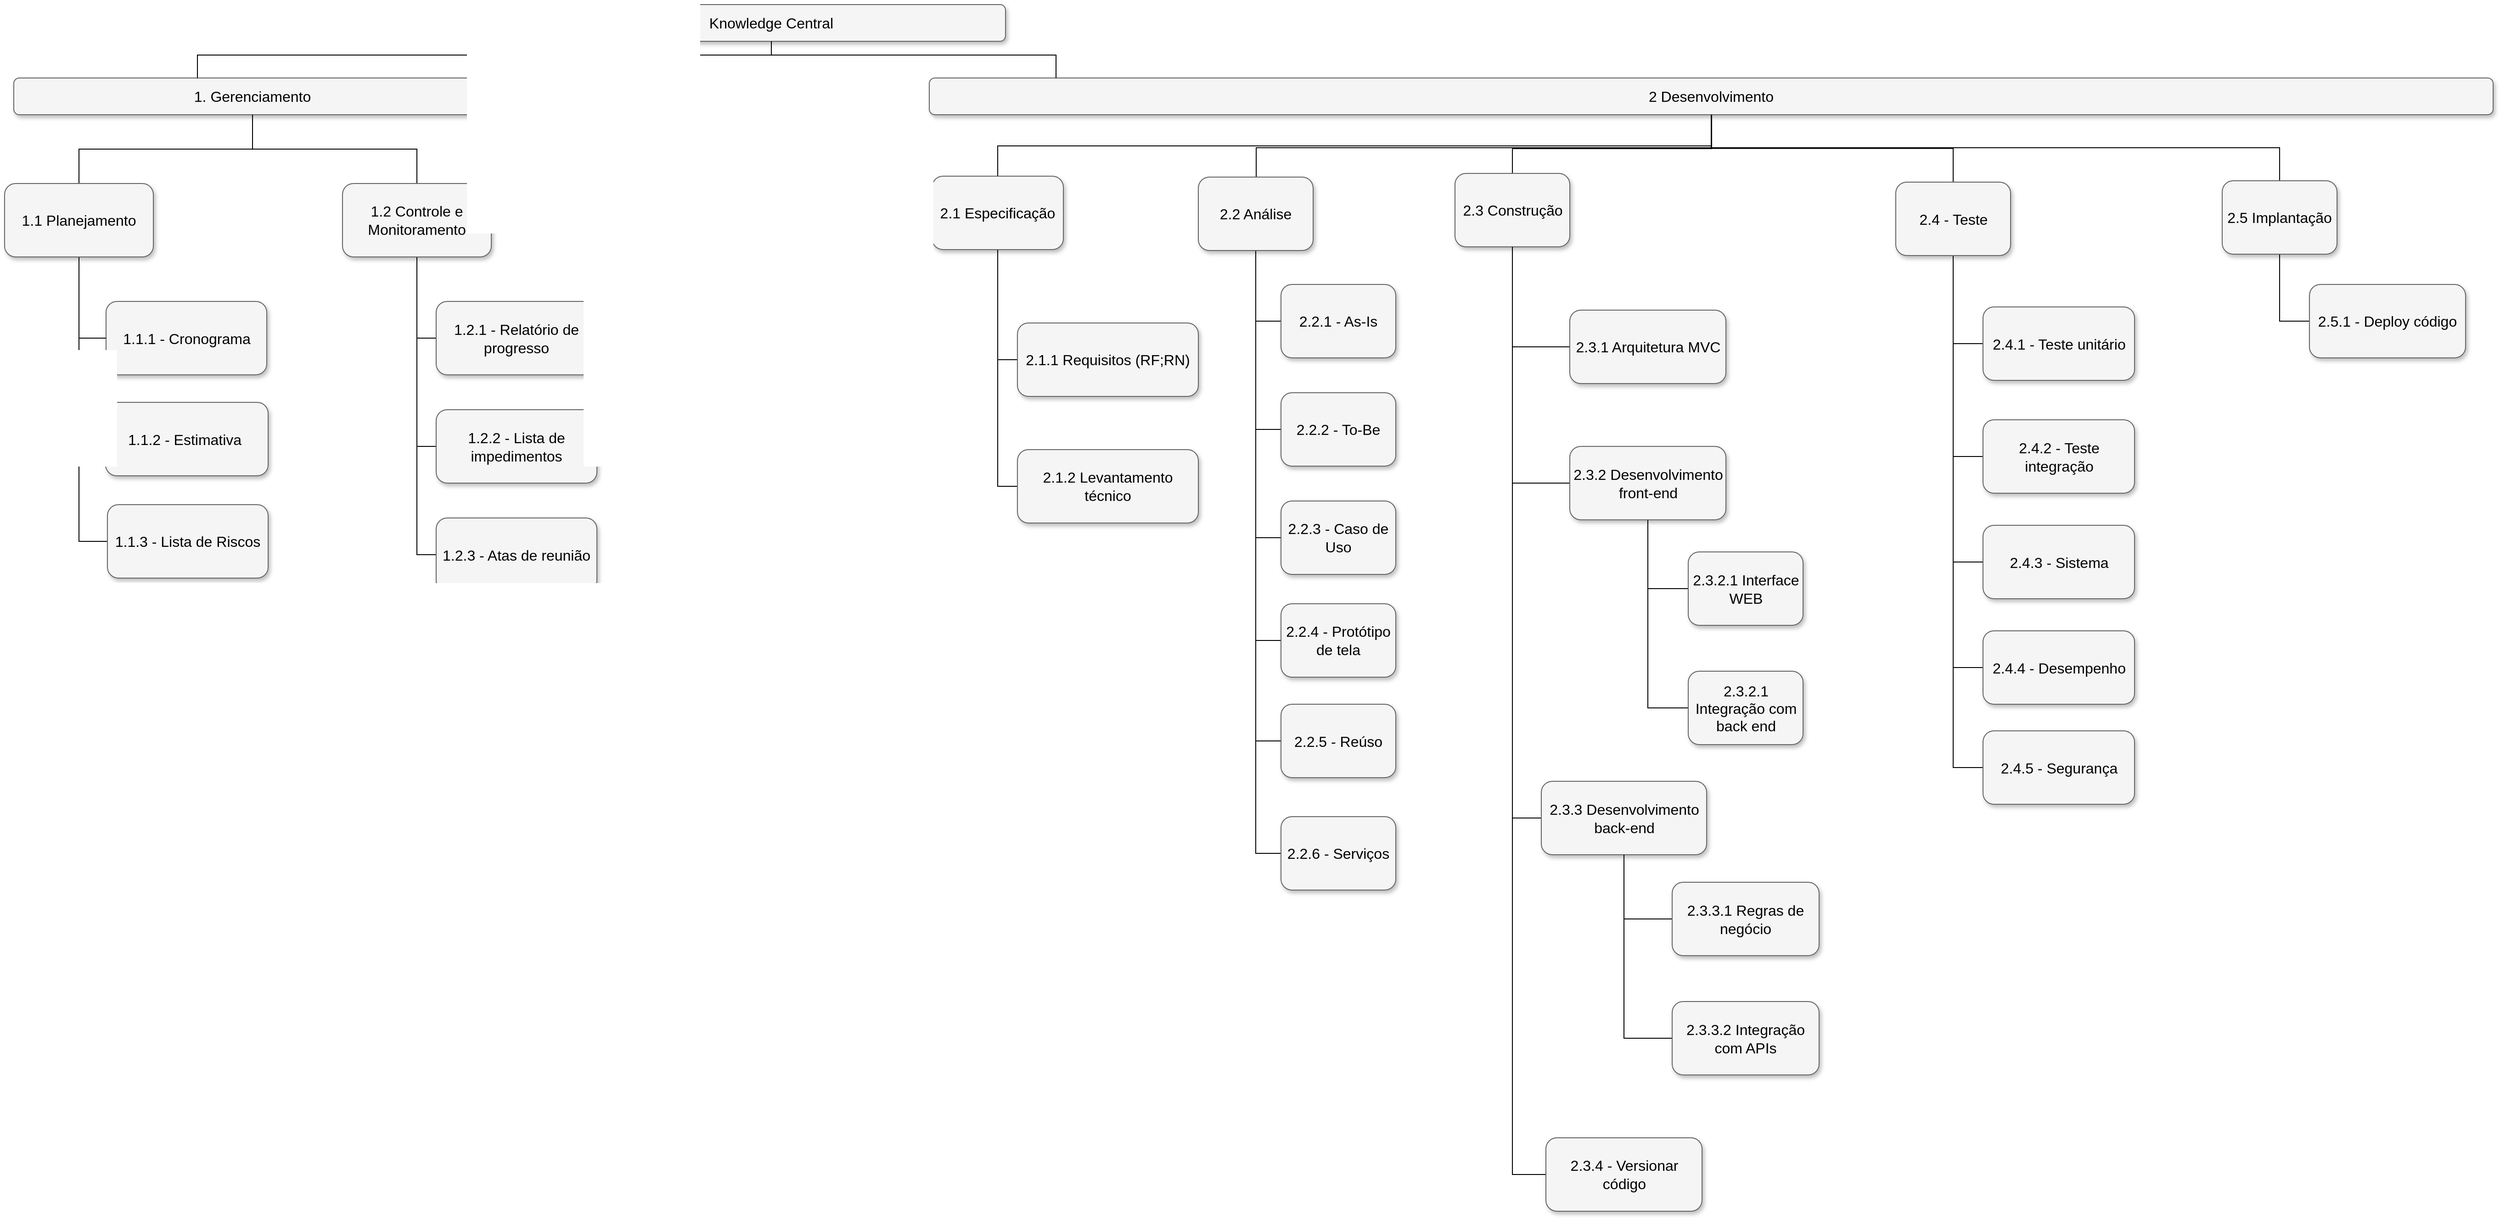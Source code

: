 <mxfile version="11.3.0" type="device" pages="1"><diagram name="Page-1" id="b98fa263-6416-c6ec-5b7d-78bf54ef71d0"><mxGraphModel dx="1422" dy="745" grid="1" gridSize="10" guides="1" tooltips="1" connect="1" arrows="1" fold="1" page="1" pageScale="1.5" pageWidth="1169" pageHeight="826" background="#ffffff" math="0" shadow="0"><root><mxCell id="0" style=";html=1;"/><mxCell id="1" style=";html=1;" parent="0"/><mxCell id="303ed1de8c2c98b4-4" value="Knowledge Central" style="whiteSpace=wrap;html=1;rounded=1;shadow=1;strokeWidth=1;fontSize=16;align=center;fillColor=#f5f5f5;strokeColor=#666666;" parent="1" vertex="1"><mxGeometry x="630" y="335" width="510" height="40" as="geometry"/></mxCell><mxCell id="303ed1de8c2c98b4-7" value="1. Gerenciamento" style="whiteSpace=wrap;html=1;rounded=1;shadow=1;strokeWidth=1;fontSize=16;align=center;fillColor=#f5f5f5;strokeColor=#666666;" parent="1" vertex="1"><mxGeometry x="60" y="415" width="520" height="40" as="geometry"/></mxCell><mxCell id="303ed1de8c2c98b4-8" value="2 Desenvolvimento" style="whiteSpace=wrap;html=1;rounded=1;shadow=1;strokeWidth=1;fontSize=16;align=center;fillColor=#f5f5f5;strokeColor=#666666;" parent="1" vertex="1"><mxGeometry x="1057" y="415" width="1703" height="40" as="geometry"/></mxCell><mxCell id="303ed1de8c2c98b4-15" value="1.1.1 - Cronograma" style="whiteSpace=wrap;html=1;rounded=1;shadow=1;strokeWidth=1;fontSize=16;align=center;fillColor=#f5f5f5;strokeColor=#666666;" parent="1" vertex="1"><mxGeometry x="160.5" y="658.5" width="175" height="80" as="geometry"/></mxCell><mxCell id="_Aa7M4CnBgth9nW1E9B0-13" value="" style="edgeStyle=orthogonalEdgeStyle;rounded=0;orthogonalLoop=1;jettySize=auto;html=1;endArrow=none;endFill=0;" edge="1" parent="1" source="303ed1de8c2c98b4-16" target="303ed1de8c2c98b4-7"><mxGeometry relative="1" as="geometry"/></mxCell><mxCell id="_Aa7M4CnBgth9nW1E9B0-81" style="edgeStyle=orthogonalEdgeStyle;rounded=0;orthogonalLoop=1;jettySize=auto;html=1;exitX=0.5;exitY=1;exitDx=0;exitDy=0;entryX=0;entryY=0.5;entryDx=0;entryDy=0;endArrow=none;endFill=0;" edge="1" parent="1" source="303ed1de8c2c98b4-16" target="303ed1de8c2c98b4-15"><mxGeometry relative="1" as="geometry"/></mxCell><mxCell id="_Aa7M4CnBgth9nW1E9B0-82" style="edgeStyle=orthogonalEdgeStyle;rounded=0;orthogonalLoop=1;jettySize=auto;html=1;exitX=0.5;exitY=1;exitDx=0;exitDy=0;entryX=0;entryY=0.5;entryDx=0;entryDy=0;endArrow=none;endFill=0;" edge="1" parent="1" source="303ed1de8c2c98b4-16" target="303ed1de8c2c98b4-69"><mxGeometry relative="1" as="geometry"/></mxCell><mxCell id="_Aa7M4CnBgth9nW1E9B0-83" style="edgeStyle=orthogonalEdgeStyle;rounded=0;orthogonalLoop=1;jettySize=auto;html=1;exitX=0.5;exitY=1;exitDx=0;exitDy=0;entryX=0;entryY=0.5;entryDx=0;entryDy=0;endArrow=none;endFill=0;" edge="1" parent="1" source="303ed1de8c2c98b4-16" target="303ed1de8c2c98b4-70"><mxGeometry relative="1" as="geometry"/></mxCell><mxCell id="303ed1de8c2c98b4-16" value="1.1 Planejamento" style="whiteSpace=wrap;html=1;rounded=1;shadow=1;strokeWidth=1;fontSize=16;align=center;fillColor=#f5f5f5;strokeColor=#666666;" parent="1" vertex="1"><mxGeometry x="50" y="530" width="162" height="80" as="geometry"/></mxCell><mxCell id="_Aa7M4CnBgth9nW1E9B0-10" value="" style="edgeStyle=orthogonalEdgeStyle;rounded=0;orthogonalLoop=1;jettySize=auto;html=1;endArrow=none;endFill=0;" edge="1" parent="1" source="303ed1de8c2c98b4-17" target="303ed1de8c2c98b4-8"><mxGeometry relative="1" as="geometry"><Array as="points"><mxPoint x="1132" y="489"/><mxPoint x="1909" y="489"/></Array></mxGeometry></mxCell><mxCell id="_Aa7M4CnBgth9nW1E9B0-24" style="edgeStyle=orthogonalEdgeStyle;rounded=0;orthogonalLoop=1;jettySize=auto;html=1;exitX=0.5;exitY=1;exitDx=0;exitDy=0;entryX=0;entryY=0.5;entryDx=0;entryDy=0;endArrow=none;endFill=0;" edge="1" parent="1" source="303ed1de8c2c98b4-17" target="_Aa7M4CnBgth9nW1E9B0-18"><mxGeometry relative="1" as="geometry"/></mxCell><mxCell id="_Aa7M4CnBgth9nW1E9B0-25" style="edgeStyle=orthogonalEdgeStyle;rounded=0;orthogonalLoop=1;jettySize=auto;html=1;exitX=0.5;exitY=1;exitDx=0;exitDy=0;entryX=0;entryY=0.5;entryDx=0;entryDy=0;endArrow=none;endFill=0;" edge="1" parent="1" source="303ed1de8c2c98b4-17" target="_Aa7M4CnBgth9nW1E9B0-22"><mxGeometry relative="1" as="geometry"/></mxCell><mxCell id="303ed1de8c2c98b4-17" value="2.1 Especificação" style="whiteSpace=wrap;html=1;rounded=1;shadow=1;strokeWidth=1;fontSize=16;align=center;fillColor=#f5f5f5;strokeColor=#666666;" parent="1" vertex="1"><mxGeometry x="1060" y="522" width="143" height="80" as="geometry"/></mxCell><mxCell id="_Aa7M4CnBgth9nW1E9B0-18" value="2.1.1 Requisitos (RF;RN)" style="whiteSpace=wrap;html=1;rounded=1;shadow=1;strokeWidth=1;fontSize=16;align=center;fillColor=#f5f5f5;strokeColor=#666666;" vertex="1" parent="1"><mxGeometry x="1153" y="682" width="197" height="80" as="geometry"/></mxCell><mxCell id="_Aa7M4CnBgth9nW1E9B0-6" value="" style="edgeStyle=orthogonalEdgeStyle;rounded=0;orthogonalLoop=1;jettySize=auto;html=1;endArrow=none;endFill=0;" edge="1" parent="1"><mxGeometry relative="1" as="geometry"><mxPoint x="1413" y="525" as="sourcePoint"/><mxPoint x="1909" y="457" as="targetPoint"/><Array as="points"><mxPoint x="1413" y="491"/><mxPoint x="1909" y="491"/></Array></mxGeometry></mxCell><mxCell id="_Aa7M4CnBgth9nW1E9B0-95" style="edgeStyle=orthogonalEdgeStyle;rounded=0;orthogonalLoop=1;jettySize=auto;html=1;exitX=0.5;exitY=1;exitDx=0;exitDy=0;entryX=0;entryY=0.5;entryDx=0;entryDy=0;endArrow=none;endFill=0;" edge="1" parent="1" source="303ed1de8c2c98b4-27" target="_Aa7M4CnBgth9nW1E9B0-26"><mxGeometry relative="1" as="geometry"/></mxCell><mxCell id="_Aa7M4CnBgth9nW1E9B0-96" style="edgeStyle=orthogonalEdgeStyle;rounded=0;orthogonalLoop=1;jettySize=auto;html=1;exitX=0.5;exitY=1;exitDx=0;exitDy=0;entryX=0;entryY=0.5;entryDx=0;entryDy=0;endArrow=none;endFill=0;" edge="1" parent="1" source="303ed1de8c2c98b4-27" target="_Aa7M4CnBgth9nW1E9B0-28"><mxGeometry relative="1" as="geometry"/></mxCell><mxCell id="_Aa7M4CnBgth9nW1E9B0-97" style="edgeStyle=orthogonalEdgeStyle;rounded=0;orthogonalLoop=1;jettySize=auto;html=1;exitX=0.5;exitY=1;exitDx=0;exitDy=0;entryX=0;entryY=0.5;entryDx=0;entryDy=0;endArrow=none;endFill=0;" edge="1" parent="1" source="303ed1de8c2c98b4-27" target="_Aa7M4CnBgth9nW1E9B0-31"><mxGeometry relative="1" as="geometry"/></mxCell><mxCell id="_Aa7M4CnBgth9nW1E9B0-98" style="edgeStyle=orthogonalEdgeStyle;rounded=0;orthogonalLoop=1;jettySize=auto;html=1;exitX=0.5;exitY=1;exitDx=0;exitDy=0;entryX=0;entryY=0.5;entryDx=0;entryDy=0;endArrow=none;endFill=0;" edge="1" parent="1" source="303ed1de8c2c98b4-27" target="_Aa7M4CnBgth9nW1E9B0-37"><mxGeometry relative="1" as="geometry"/></mxCell><mxCell id="_Aa7M4CnBgth9nW1E9B0-99" style="edgeStyle=orthogonalEdgeStyle;rounded=0;orthogonalLoop=1;jettySize=auto;html=1;exitX=0.5;exitY=1;exitDx=0;exitDy=0;entryX=0;entryY=0.5;entryDx=0;entryDy=0;endArrow=none;endFill=0;" edge="1" parent="1" source="303ed1de8c2c98b4-27" target="_Aa7M4CnBgth9nW1E9B0-90"><mxGeometry relative="1" as="geometry"/></mxCell><mxCell id="_Aa7M4CnBgth9nW1E9B0-103" style="edgeStyle=orthogonalEdgeStyle;rounded=0;orthogonalLoop=1;jettySize=auto;html=1;exitX=0.5;exitY=1;exitDx=0;exitDy=0;entryX=0;entryY=0.5;entryDx=0;entryDy=0;endArrow=none;endFill=0;" edge="1" parent="1" source="303ed1de8c2c98b4-27" target="_Aa7M4CnBgth9nW1E9B0-102"><mxGeometry relative="1" as="geometry"/></mxCell><mxCell id="303ed1de8c2c98b4-27" value="2.2 Análise" style="whiteSpace=wrap;html=1;rounded=1;shadow=1;strokeWidth=1;fontSize=16;align=center;fillColor=#f5f5f5;strokeColor=#666666;" parent="1" vertex="1"><mxGeometry x="1350" y="523" width="125" height="80" as="geometry"/></mxCell><mxCell id="_Aa7M4CnBgth9nW1E9B0-26" value="2.2.1 - As-Is" style="whiteSpace=wrap;html=1;rounded=1;shadow=1;strokeWidth=1;fontSize=16;align=center;fillColor=#f5f5f5;strokeColor=#666666;" vertex="1" parent="1"><mxGeometry x="1440" y="640" width="125" height="80" as="geometry"/></mxCell><mxCell id="_Aa7M4CnBgth9nW1E9B0-7" value="" style="edgeStyle=orthogonalEdgeStyle;rounded=0;orthogonalLoop=1;jettySize=auto;html=1;endArrow=none;endFill=0;" edge="1" parent="1"><mxGeometry relative="1" as="geometry"><mxPoint x="1692" y="521" as="sourcePoint"/><mxPoint x="1909" y="457" as="targetPoint"/><Array as="points"><mxPoint x="1692" y="492"/><mxPoint x="1909" y="492"/></Array></mxGeometry></mxCell><mxCell id="_Aa7M4CnBgth9nW1E9B0-49" style="edgeStyle=orthogonalEdgeStyle;rounded=0;orthogonalLoop=1;jettySize=auto;html=1;exitX=0.5;exitY=1;exitDx=0;exitDy=0;entryX=0;entryY=0.5;entryDx=0;entryDy=0;endArrow=none;endFill=0;" edge="1" parent="1" source="303ed1de8c2c98b4-37" target="_Aa7M4CnBgth9nW1E9B0-46"><mxGeometry relative="1" as="geometry"/></mxCell><mxCell id="_Aa7M4CnBgth9nW1E9B0-54" style="edgeStyle=orthogonalEdgeStyle;rounded=0;orthogonalLoop=1;jettySize=auto;html=1;exitX=0.5;exitY=1;exitDx=0;exitDy=0;entryX=0;entryY=0.5;entryDx=0;entryDy=0;endArrow=none;endFill=0;" edge="1" parent="1" source="303ed1de8c2c98b4-37" target="_Aa7M4CnBgth9nW1E9B0-47"><mxGeometry relative="1" as="geometry"/></mxCell><mxCell id="_Aa7M4CnBgth9nW1E9B0-55" style="edgeStyle=orthogonalEdgeStyle;rounded=0;orthogonalLoop=1;jettySize=auto;html=1;exitX=0.5;exitY=1;exitDx=0;exitDy=0;entryX=0;entryY=0.5;entryDx=0;entryDy=0;endArrow=none;endFill=0;" edge="1" parent="1" source="303ed1de8c2c98b4-37" target="_Aa7M4CnBgth9nW1E9B0-48"><mxGeometry relative="1" as="geometry"/></mxCell><mxCell id="303ed1de8c2c98b4-37" value="2.3 Construção" style="whiteSpace=wrap;html=1;rounded=1;shadow=1;strokeWidth=1;fontSize=16;align=center;fillColor=#f5f5f5;strokeColor=#666666;" parent="1" vertex="1"><mxGeometry x="1629.5" y="519" width="125" height="80" as="geometry"/></mxCell><mxCell id="_Aa7M4CnBgth9nW1E9B0-65" value="" style="edgeStyle=orthogonalEdgeStyle;rounded=0;orthogonalLoop=1;jettySize=auto;html=1;endArrow=none;endFill=0;" edge="1" parent="1" source="303ed1de8c2c98b4-47" target="303ed1de8c2c98b4-8"><mxGeometry relative="1" as="geometry"/></mxCell><mxCell id="_Aa7M4CnBgth9nW1E9B0-69" style="edgeStyle=orthogonalEdgeStyle;rounded=0;orthogonalLoop=1;jettySize=auto;html=1;exitX=0.5;exitY=1;exitDx=0;exitDy=0;entryX=0;entryY=0.5;entryDx=0;entryDy=0;endArrow=none;endFill=0;" edge="1" parent="1" source="303ed1de8c2c98b4-47" target="_Aa7M4CnBgth9nW1E9B0-60"><mxGeometry relative="1" as="geometry"/></mxCell><mxCell id="_Aa7M4CnBgth9nW1E9B0-70" style="edgeStyle=orthogonalEdgeStyle;rounded=0;orthogonalLoop=1;jettySize=auto;html=1;exitX=0.5;exitY=1;exitDx=0;exitDy=0;entryX=0;entryY=0.5;entryDx=0;entryDy=0;endArrow=none;endFill=0;" edge="1" parent="1" source="303ed1de8c2c98b4-47" target="_Aa7M4CnBgth9nW1E9B0-61"><mxGeometry relative="1" as="geometry"/></mxCell><mxCell id="_Aa7M4CnBgth9nW1E9B0-71" style="edgeStyle=orthogonalEdgeStyle;rounded=0;orthogonalLoop=1;jettySize=auto;html=1;exitX=0.5;exitY=1;exitDx=0;exitDy=0;entryX=0;entryY=0.5;entryDx=0;entryDy=0;endArrow=none;endFill=0;" edge="1" parent="1" source="303ed1de8c2c98b4-47" target="_Aa7M4CnBgth9nW1E9B0-66"><mxGeometry relative="1" as="geometry"/></mxCell><mxCell id="_Aa7M4CnBgth9nW1E9B0-72" style="edgeStyle=orthogonalEdgeStyle;rounded=0;orthogonalLoop=1;jettySize=auto;html=1;exitX=0.5;exitY=1;exitDx=0;exitDy=0;entryX=0;entryY=0.5;entryDx=0;entryDy=0;endArrow=none;endFill=0;" edge="1" parent="1" source="303ed1de8c2c98b4-47" target="_Aa7M4CnBgth9nW1E9B0-67"><mxGeometry relative="1" as="geometry"/></mxCell><mxCell id="_Aa7M4CnBgth9nW1E9B0-73" style="edgeStyle=orthogonalEdgeStyle;rounded=0;orthogonalLoop=1;jettySize=auto;html=1;exitX=0.5;exitY=1;exitDx=0;exitDy=0;entryX=0;entryY=0.5;entryDx=0;entryDy=0;endArrow=none;endFill=0;" edge="1" parent="1" source="303ed1de8c2c98b4-47" target="_Aa7M4CnBgth9nW1E9B0-68"><mxGeometry relative="1" as="geometry"/></mxCell><mxCell id="303ed1de8c2c98b4-47" value="&lt;span&gt;2.4 - Teste&lt;/span&gt;" style="whiteSpace=wrap;html=1;rounded=1;shadow=1;strokeWidth=1;fontSize=16;align=center;fillColor=#f5f5f5;strokeColor=#666666;" parent="1" vertex="1"><mxGeometry x="2109.5" y="528.5" width="125" height="80" as="geometry"/></mxCell><mxCell id="303ed1de8c2c98b4-69" value="1.1.2 - Estimativa&amp;nbsp;" style="whiteSpace=wrap;html=1;rounded=1;shadow=1;strokeWidth=1;fontSize=16;align=center;fillColor=#f5f5f5;strokeColor=#666666;" parent="1" vertex="1"><mxGeometry x="160" y="768.5" width="177" height="80" as="geometry"/></mxCell><mxCell id="303ed1de8c2c98b4-70" value="1.1.3 - Lista de Riscos" style="whiteSpace=wrap;html=1;rounded=1;shadow=1;strokeWidth=1;fontSize=16;align=center;fillColor=#f5f5f5;strokeColor=#666666;" parent="1" vertex="1"><mxGeometry x="162" y="880" width="175" height="80" as="geometry"/></mxCell><mxCell id="_Aa7M4CnBgth9nW1E9B0-77" style="edgeStyle=orthogonalEdgeStyle;rounded=0;orthogonalLoop=1;jettySize=auto;html=1;exitX=0.5;exitY=1;exitDx=0;exitDy=0;entryX=0;entryY=0.5;entryDx=0;entryDy=0;endArrow=none;endFill=0;" edge="1" parent="1" source="303ed1de8c2c98b4-73" target="_Aa7M4CnBgth9nW1E9B0-76"><mxGeometry relative="1" as="geometry"/></mxCell><mxCell id="_Aa7M4CnBgth9nW1E9B0-78" value="" style="edgeStyle=orthogonalEdgeStyle;rounded=0;orthogonalLoop=1;jettySize=auto;html=1;endArrow=none;endFill=0;" edge="1" parent="1" source="303ed1de8c2c98b4-73" target="303ed1de8c2c98b4-8"><mxGeometry relative="1" as="geometry"/></mxCell><mxCell id="303ed1de8c2c98b4-73" value="&lt;span&gt;2.5 Implantação&lt;/span&gt;" style="whiteSpace=wrap;html=1;rounded=1;shadow=1;strokeWidth=1;fontSize=16;align=center;fillColor=#f5f5f5;strokeColor=#666666;" parent="1" vertex="1"><mxGeometry x="2465" y="527" width="125" height="80" as="geometry"/></mxCell><mxCell id="303ed1de8c2c98b4-82" style="edgeStyle=orthogonalEdgeStyle;html=1;startSize=6;endFill=0;endSize=6;strokeWidth=1;fontSize=16;rounded=0;endArrow=none;exitX=0.5;exitY=1;" parent="1" source="303ed1de8c2c98b4-4" target="303ed1de8c2c98b4-7" edge="1"><mxGeometry relative="1" as="geometry"><Array as="points"><mxPoint x="885" y="390"/><mxPoint x="260" y="390"/></Array></mxGeometry></mxCell><mxCell id="303ed1de8c2c98b4-83" style="edgeStyle=orthogonalEdgeStyle;html=1;startSize=6;endFill=0;endSize=6;strokeWidth=1;fontSize=16;rounded=0;endArrow=none;" parent="1" source="303ed1de8c2c98b4-4" target="303ed1de8c2c98b4-8" edge="1"><mxGeometry relative="1" as="geometry"><Array as="points"><mxPoint x="885" y="390"/><mxPoint x="1195" y="390"/></Array></mxGeometry></mxCell><mxCell id="_Aa7M4CnBgth9nW1E9B0-12" value="" style="edgeStyle=orthogonalEdgeStyle;rounded=0;orthogonalLoop=1;jettySize=auto;html=1;endArrow=none;endFill=0;" edge="1" parent="1" source="_Aa7M4CnBgth9nW1E9B0-11" target="303ed1de8c2c98b4-7"><mxGeometry relative="1" as="geometry"/></mxCell><mxCell id="_Aa7M4CnBgth9nW1E9B0-87" style="edgeStyle=orthogonalEdgeStyle;rounded=0;orthogonalLoop=1;jettySize=auto;html=1;exitX=0.5;exitY=1;exitDx=0;exitDy=0;entryX=0;entryY=0.5;entryDx=0;entryDy=0;endArrow=none;endFill=0;" edge="1" parent="1" source="_Aa7M4CnBgth9nW1E9B0-11" target="_Aa7M4CnBgth9nW1E9B0-84"><mxGeometry relative="1" as="geometry"/></mxCell><mxCell id="_Aa7M4CnBgth9nW1E9B0-88" style="edgeStyle=orthogonalEdgeStyle;rounded=0;orthogonalLoop=1;jettySize=auto;html=1;exitX=0.5;exitY=1;exitDx=0;exitDy=0;entryX=0;entryY=0.5;entryDx=0;entryDy=0;endArrow=none;endFill=0;" edge="1" parent="1" source="_Aa7M4CnBgth9nW1E9B0-11" target="_Aa7M4CnBgth9nW1E9B0-85"><mxGeometry relative="1" as="geometry"/></mxCell><mxCell id="_Aa7M4CnBgth9nW1E9B0-89" style="edgeStyle=orthogonalEdgeStyle;rounded=0;orthogonalLoop=1;jettySize=auto;html=1;exitX=0.5;exitY=1;exitDx=0;exitDy=0;entryX=0;entryY=0.5;entryDx=0;entryDy=0;endArrow=none;endFill=0;" edge="1" parent="1" source="_Aa7M4CnBgth9nW1E9B0-11" target="_Aa7M4CnBgth9nW1E9B0-86"><mxGeometry relative="1" as="geometry"/></mxCell><mxCell id="_Aa7M4CnBgth9nW1E9B0-11" value="1.2 Controle e Monitoramento" style="whiteSpace=wrap;html=1;rounded=1;shadow=1;strokeWidth=1;fontSize=16;align=center;fillColor=#f5f5f5;strokeColor=#666666;" vertex="1" parent="1"><mxGeometry x="418" y="530" width="162" height="80" as="geometry"/></mxCell><mxCell id="_Aa7M4CnBgth9nW1E9B0-22" value="2.1.2 Levantamento técnico" style="whiteSpace=wrap;html=1;rounded=1;shadow=1;strokeWidth=1;fontSize=16;align=center;fillColor=#f5f5f5;strokeColor=#666666;" vertex="1" parent="1"><mxGeometry x="1153" y="820" width="197" height="80" as="geometry"/></mxCell><mxCell id="_Aa7M4CnBgth9nW1E9B0-28" value="2.2.2 - To-Be" style="whiteSpace=wrap;html=1;rounded=1;shadow=1;strokeWidth=1;fontSize=16;align=center;fillColor=#f5f5f5;strokeColor=#666666;" vertex="1" parent="1"><mxGeometry x="1440" y="758" width="125" height="80" as="geometry"/></mxCell><mxCell id="_Aa7M4CnBgth9nW1E9B0-31" value="2.2.3 - Caso de Uso" style="whiteSpace=wrap;html=1;rounded=1;shadow=1;strokeWidth=1;fontSize=16;align=center;fillColor=#f5f5f5;strokeColor=#666666;" vertex="1" parent="1"><mxGeometry x="1440" y="876" width="125" height="80" as="geometry"/></mxCell><mxCell id="_Aa7M4CnBgth9nW1E9B0-37" value="2.2.4 - Protótipo de tela" style="whiteSpace=wrap;html=1;rounded=1;shadow=1;strokeWidth=1;fontSize=16;align=center;fillColor=#f5f5f5;strokeColor=#666666;" vertex="1" parent="1"><mxGeometry x="1440" y="988" width="125" height="80" as="geometry"/></mxCell><mxCell id="_Aa7M4CnBgth9nW1E9B0-90" value="2.2.5 - Reúso" style="whiteSpace=wrap;html=1;rounded=1;shadow=1;strokeWidth=1;fontSize=16;align=center;fillColor=#f5f5f5;strokeColor=#666666;" vertex="1" parent="1"><mxGeometry x="1440" y="1097.5" width="125" height="80" as="geometry"/></mxCell><mxCell id="_Aa7M4CnBgth9nW1E9B0-46" value="2.3.1 Arquitetura MVC" style="whiteSpace=wrap;html=1;rounded=1;shadow=1;strokeWidth=1;fontSize=16;align=center;fillColor=#f5f5f5;strokeColor=#666666;" vertex="1" parent="1"><mxGeometry x="1754.5" y="668" width="170" height="80" as="geometry"/></mxCell><mxCell id="_Aa7M4CnBgth9nW1E9B0-52" style="edgeStyle=orthogonalEdgeStyle;rounded=0;orthogonalLoop=1;jettySize=auto;html=1;exitX=0.5;exitY=1;exitDx=0;exitDy=0;entryX=0;entryY=0.5;entryDx=0;entryDy=0;endArrow=none;endFill=0;" edge="1" parent="1" source="_Aa7M4CnBgth9nW1E9B0-47" target="_Aa7M4CnBgth9nW1E9B0-50"><mxGeometry relative="1" as="geometry"/></mxCell><mxCell id="_Aa7M4CnBgth9nW1E9B0-53" style="edgeStyle=orthogonalEdgeStyle;rounded=0;orthogonalLoop=1;jettySize=auto;html=1;exitX=0.5;exitY=1;exitDx=0;exitDy=0;entryX=0;entryY=0.5;entryDx=0;entryDy=0;endArrow=none;endFill=0;" edge="1" parent="1" source="_Aa7M4CnBgth9nW1E9B0-47" target="_Aa7M4CnBgth9nW1E9B0-57"><mxGeometry relative="1" as="geometry"/></mxCell><mxCell id="_Aa7M4CnBgth9nW1E9B0-47" value="2.3.2 Desenvolvimento front-end" style="whiteSpace=wrap;html=1;rounded=1;shadow=1;strokeWidth=1;fontSize=16;align=center;fillColor=#f5f5f5;strokeColor=#666666;" vertex="1" parent="1"><mxGeometry x="1754.5" y="816.5" width="170" height="80" as="geometry"/></mxCell><mxCell id="_Aa7M4CnBgth9nW1E9B0-58" style="edgeStyle=orthogonalEdgeStyle;rounded=0;orthogonalLoop=1;jettySize=auto;html=1;exitX=0;exitY=0.5;exitDx=0;exitDy=0;entryX=0.5;entryY=1;entryDx=0;entryDy=0;endArrow=none;endFill=0;" edge="1" parent="1" source="_Aa7M4CnBgth9nW1E9B0-51" target="_Aa7M4CnBgth9nW1E9B0-48"><mxGeometry relative="1" as="geometry"/></mxCell><mxCell id="_Aa7M4CnBgth9nW1E9B0-48" value="2.3.3 Desenvolvimento back-end" style="whiteSpace=wrap;html=1;rounded=1;shadow=1;strokeWidth=1;fontSize=16;align=center;fillColor=#f5f5f5;strokeColor=#666666;" vertex="1" parent="1"><mxGeometry x="1723.5" y="1181.5" width="180" height="80" as="geometry"/></mxCell><mxCell id="_Aa7M4CnBgth9nW1E9B0-50" value="2.3.2.1 Interface WEB" style="whiteSpace=wrap;html=1;rounded=1;shadow=1;strokeWidth=1;fontSize=16;align=center;fillColor=#f5f5f5;strokeColor=#666666;" vertex="1" parent="1"><mxGeometry x="1883.5" y="931.5" width="125" height="80" as="geometry"/></mxCell><mxCell id="_Aa7M4CnBgth9nW1E9B0-51" value="2.3.3.2 Integração com APIs" style="whiteSpace=wrap;html=1;rounded=1;shadow=1;strokeWidth=1;fontSize=16;align=center;fillColor=#f5f5f5;strokeColor=#666666;" vertex="1" parent="1"><mxGeometry x="1866" y="1421.5" width="160" height="80" as="geometry"/></mxCell><mxCell id="_Aa7M4CnBgth9nW1E9B0-62" style="edgeStyle=orthogonalEdgeStyle;rounded=0;orthogonalLoop=1;jettySize=auto;html=1;exitX=0;exitY=0.5;exitDx=0;exitDy=0;endArrow=none;endFill=0;entryX=0.5;entryY=1;entryDx=0;entryDy=0;" edge="1" parent="1" source="_Aa7M4CnBgth9nW1E9B0-56" target="_Aa7M4CnBgth9nW1E9B0-48"><mxGeometry relative="1" as="geometry"><mxPoint x="1783.5" y="1261.5" as="targetPoint"/></mxGeometry></mxCell><mxCell id="_Aa7M4CnBgth9nW1E9B0-56" value="2.3.3.1 Regras de negócio" style="whiteSpace=wrap;html=1;rounded=1;shadow=1;strokeWidth=1;fontSize=16;align=center;fillColor=#f5f5f5;strokeColor=#666666;" vertex="1" parent="1"><mxGeometry x="1866" y="1291.5" width="160" height="80" as="geometry"/></mxCell><mxCell id="_Aa7M4CnBgth9nW1E9B0-57" value="2.3.2.1 Integração com back end" style="whiteSpace=wrap;html=1;rounded=1;shadow=1;strokeWidth=1;fontSize=16;align=center;fillColor=#f5f5f5;strokeColor=#666666;" vertex="1" parent="1"><mxGeometry x="1883.5" y="1061.5" width="125" height="80" as="geometry"/></mxCell><mxCell id="_Aa7M4CnBgth9nW1E9B0-60" value="&lt;span&gt;2.4.1 - Teste unitário&lt;/span&gt;" style="whiteSpace=wrap;html=1;rounded=1;shadow=1;strokeWidth=1;fontSize=16;align=center;fillColor=#f5f5f5;strokeColor=#666666;" vertex="1" parent="1"><mxGeometry x="2204.5" y="664.5" width="165" height="80" as="geometry"/></mxCell><mxCell id="_Aa7M4CnBgth9nW1E9B0-61" value="&lt;span&gt;2.4.2 - Teste integração&lt;/span&gt;" style="whiteSpace=wrap;html=1;rounded=1;shadow=1;strokeWidth=1;fontSize=16;align=center;fillColor=#f5f5f5;strokeColor=#666666;" vertex="1" parent="1"><mxGeometry x="2204.5" y="787.5" width="165" height="80" as="geometry"/></mxCell><mxCell id="_Aa7M4CnBgth9nW1E9B0-66" value="&lt;span&gt;2.4.3 - Sistema&lt;/span&gt;" style="whiteSpace=wrap;html=1;rounded=1;shadow=1;strokeWidth=1;fontSize=16;align=center;fillColor=#f5f5f5;strokeColor=#666666;" vertex="1" parent="1"><mxGeometry x="2204.5" y="902.5" width="165" height="80" as="geometry"/></mxCell><mxCell id="_Aa7M4CnBgth9nW1E9B0-67" value="&lt;span&gt;2.4.4 - Desempenho&lt;/span&gt;" style="whiteSpace=wrap;html=1;rounded=1;shadow=1;strokeWidth=1;fontSize=16;align=center;fillColor=#f5f5f5;strokeColor=#666666;" vertex="1" parent="1"><mxGeometry x="2204.5" y="1017.5" width="165" height="80" as="geometry"/></mxCell><mxCell id="_Aa7M4CnBgth9nW1E9B0-68" value="&lt;span&gt;2.4.5 - Segurança&lt;/span&gt;" style="whiteSpace=wrap;html=1;rounded=1;shadow=1;strokeWidth=1;fontSize=16;align=center;fillColor=#f5f5f5;strokeColor=#666666;" vertex="1" parent="1"><mxGeometry x="2204.5" y="1126.5" width="165" height="80" as="geometry"/></mxCell><mxCell id="_Aa7M4CnBgth9nW1E9B0-76" value="&lt;span&gt;2.5.1 - Deploy código&lt;/span&gt;" style="whiteSpace=wrap;html=1;rounded=1;shadow=1;strokeWidth=1;fontSize=16;align=center;fillColor=#f5f5f5;strokeColor=#666666;" vertex="1" parent="1"><mxGeometry x="2560" y="640" width="170" height="80" as="geometry"/></mxCell><mxCell id="_Aa7M4CnBgth9nW1E9B0-84" value="1.2.1 - Relatório de progresso" style="whiteSpace=wrap;html=1;rounded=1;shadow=1;strokeWidth=1;fontSize=16;align=center;fillColor=#f5f5f5;strokeColor=#666666;" vertex="1" parent="1"><mxGeometry x="520" y="658.5" width="175" height="80" as="geometry"/></mxCell><mxCell id="_Aa7M4CnBgth9nW1E9B0-85" value="1.2.2 - Lista de impedimentos" style="whiteSpace=wrap;html=1;rounded=1;shadow=1;strokeWidth=1;fontSize=16;align=center;fillColor=#f5f5f5;strokeColor=#666666;" vertex="1" parent="1"><mxGeometry x="520" y="776.5" width="175" height="80" as="geometry"/></mxCell><mxCell id="_Aa7M4CnBgth9nW1E9B0-86" value="1.2.3 - Atas de reunião" style="whiteSpace=wrap;html=1;rounded=1;shadow=1;strokeWidth=1;fontSize=16;align=center;fillColor=#f5f5f5;strokeColor=#666666;" vertex="1" parent="1"><mxGeometry x="520" y="894.5" width="175" height="80" as="geometry"/></mxCell><mxCell id="_Aa7M4CnBgth9nW1E9B0-101" style="edgeStyle=orthogonalEdgeStyle;rounded=0;orthogonalLoop=1;jettySize=auto;html=1;exitX=0;exitY=0.5;exitDx=0;exitDy=0;entryX=0.5;entryY=1;entryDx=0;entryDy=0;endArrow=none;endFill=0;" edge="1" parent="1" source="_Aa7M4CnBgth9nW1E9B0-100" target="303ed1de8c2c98b4-37"><mxGeometry relative="1" as="geometry"/></mxCell><mxCell id="_Aa7M4CnBgth9nW1E9B0-100" value="&lt;span&gt;2.3.4 - Versionar código&lt;/span&gt;" style="whiteSpace=wrap;html=1;rounded=1;shadow=1;strokeWidth=1;fontSize=16;align=center;fillColor=#f5f5f5;strokeColor=#666666;" vertex="1" parent="1"><mxGeometry x="1728.5" y="1570" width="170" height="80" as="geometry"/></mxCell><mxCell id="_Aa7M4CnBgth9nW1E9B0-102" value="2.2.6 - Serviços" style="whiteSpace=wrap;html=1;rounded=1;shadow=1;strokeWidth=1;fontSize=16;align=center;fillColor=#f5f5f5;strokeColor=#666666;" vertex="1" parent="1"><mxGeometry x="1440" y="1220" width="125" height="80" as="geometry"/></mxCell></root></mxGraphModel></diagram></mxfile>